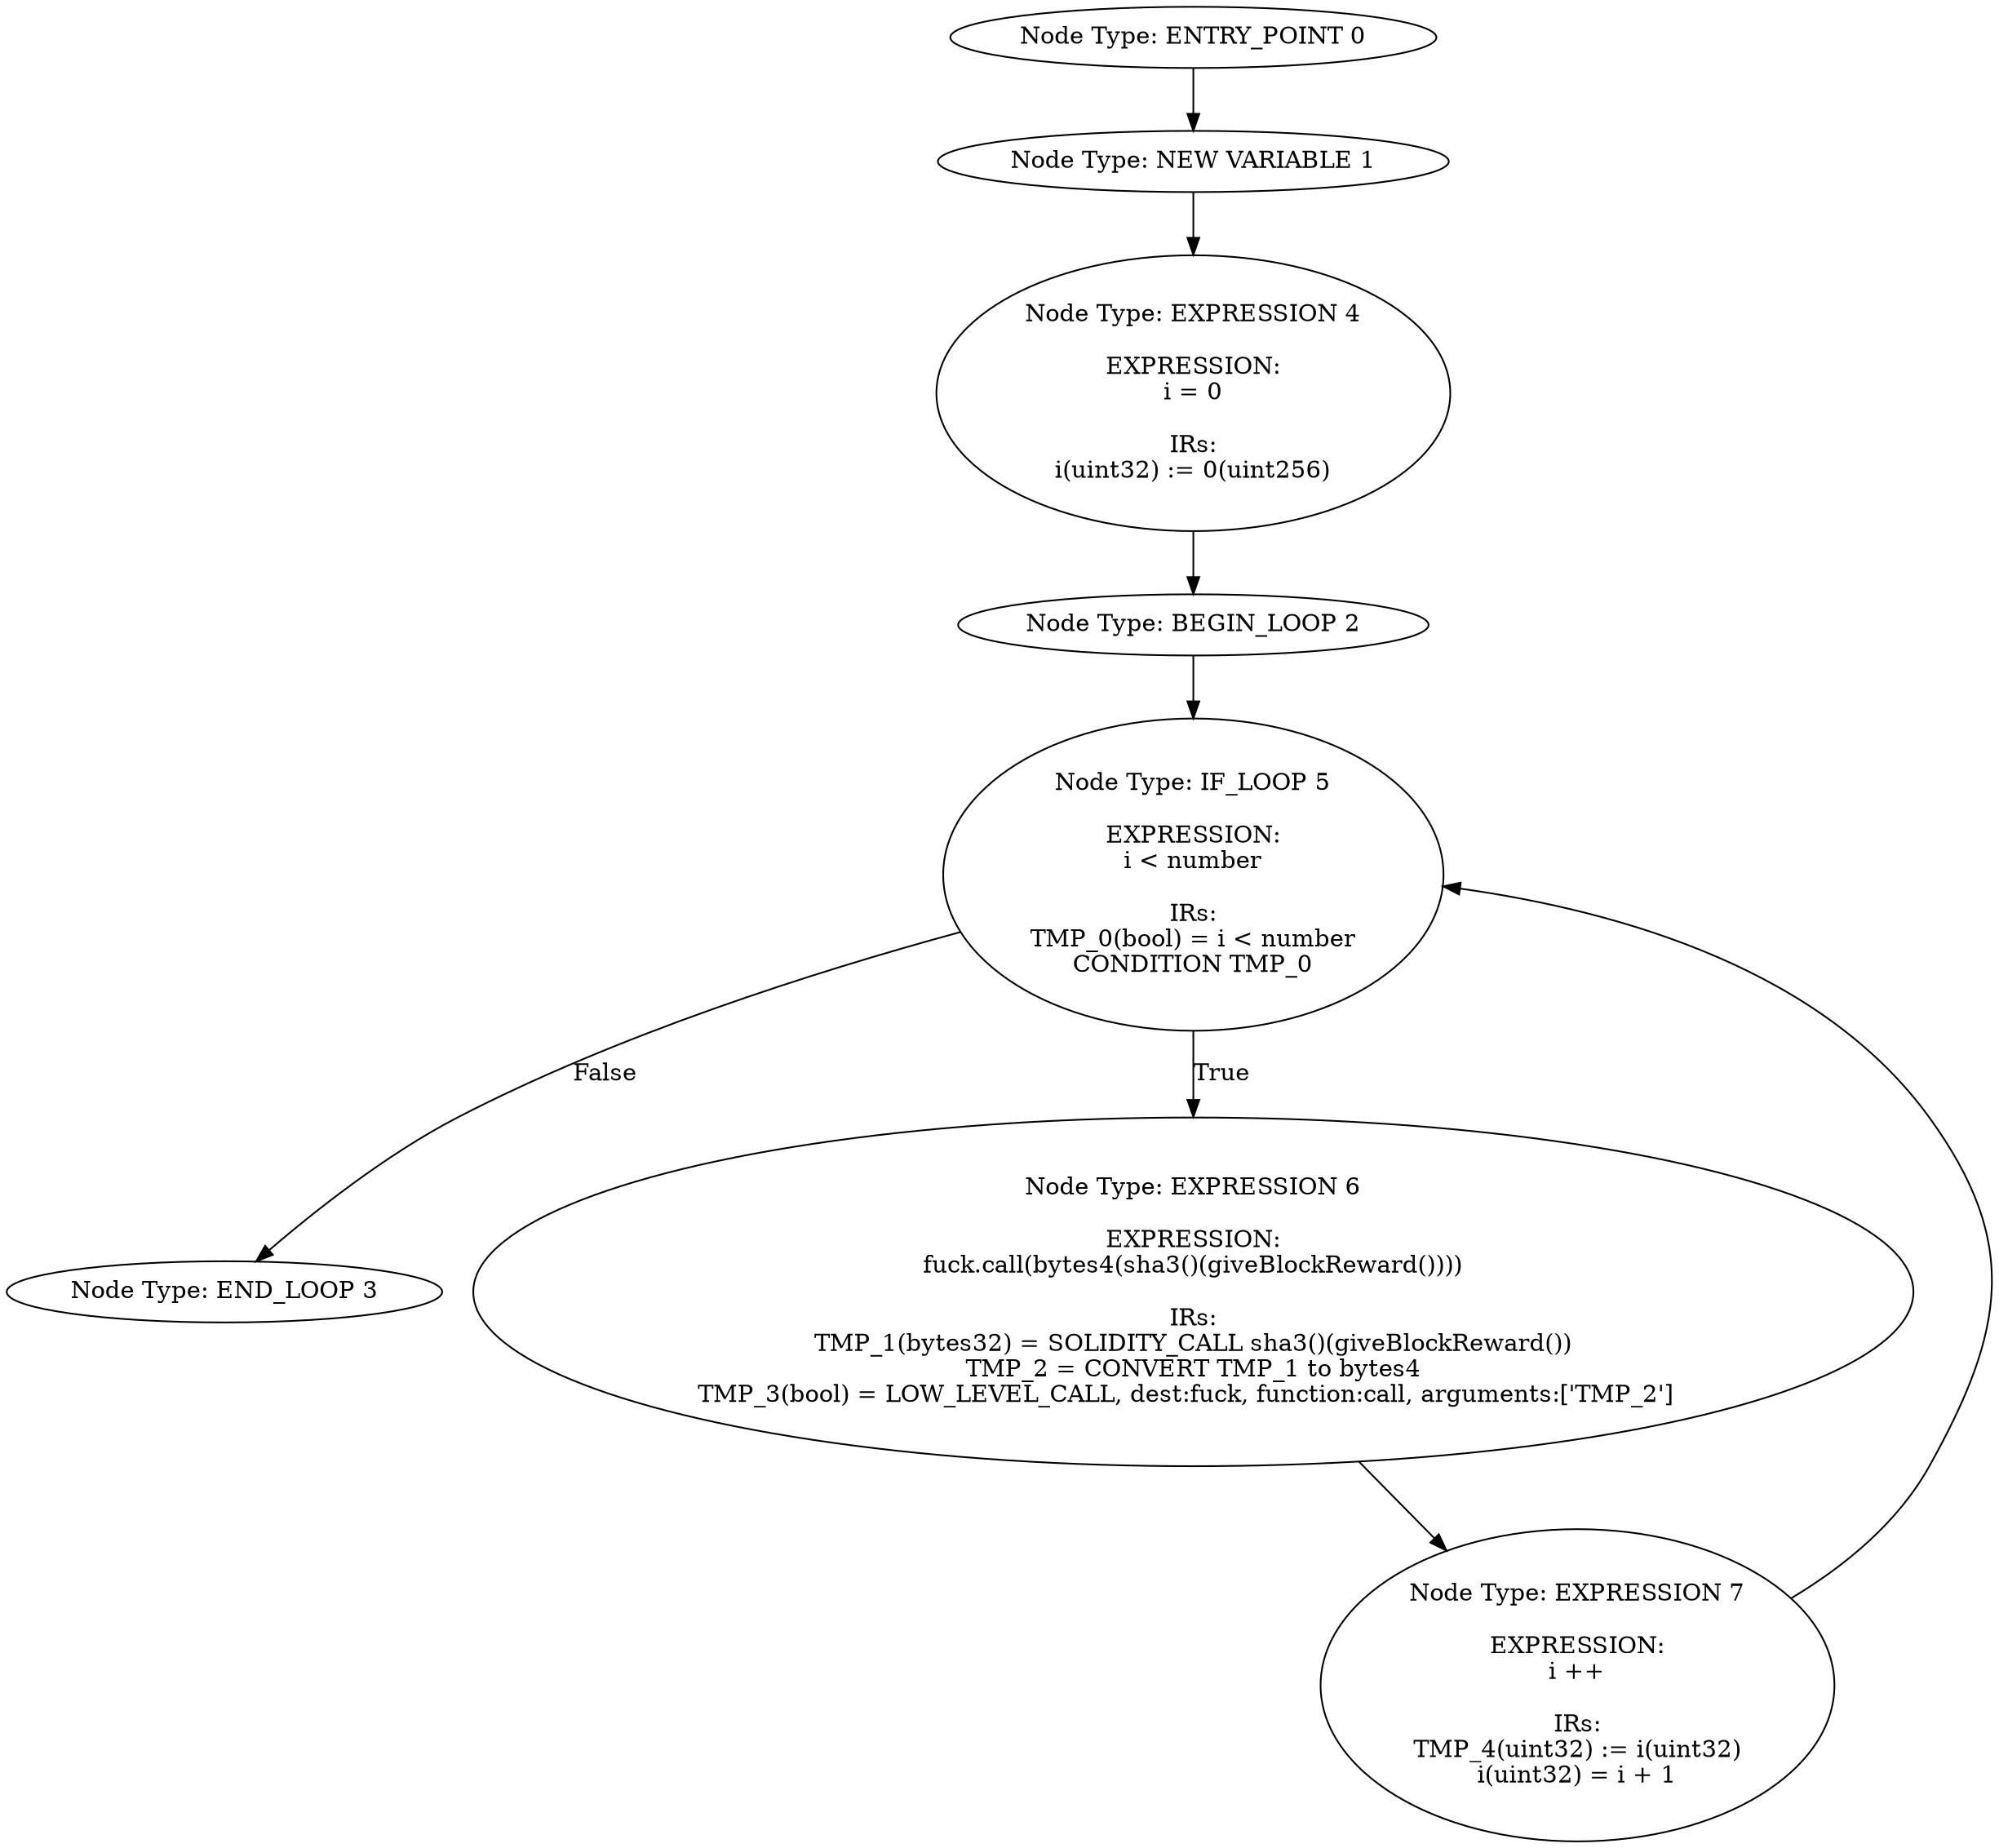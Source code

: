 digraph{
0[label="Node Type: ENTRY_POINT 0
"];
0->1;
1[label="Node Type: NEW VARIABLE 1
"];
1->4;
2[label="Node Type: BEGIN_LOOP 2
"];
2->5;
3[label="Node Type: END_LOOP 3
"];
4[label="Node Type: EXPRESSION 4

EXPRESSION:
i = 0

IRs:
i(uint32) := 0(uint256)"];
4->2;
5[label="Node Type: IF_LOOP 5

EXPRESSION:
i < number

IRs:
TMP_0(bool) = i < number
CONDITION TMP_0"];
5->6[label="True"];
5->3[label="False"];
6[label="Node Type: EXPRESSION 6

EXPRESSION:
fuck.call(bytes4(sha3()(giveBlockReward())))

IRs:
TMP_1(bytes32) = SOLIDITY_CALL sha3()(giveBlockReward())
TMP_2 = CONVERT TMP_1 to bytes4
TMP_3(bool) = LOW_LEVEL_CALL, dest:fuck, function:call, arguments:['TMP_2']  "];
6->7;
7[label="Node Type: EXPRESSION 7

EXPRESSION:
i ++

IRs:
TMP_4(uint32) := i(uint32)
i(uint32) = i + 1"];
7->5;
}
